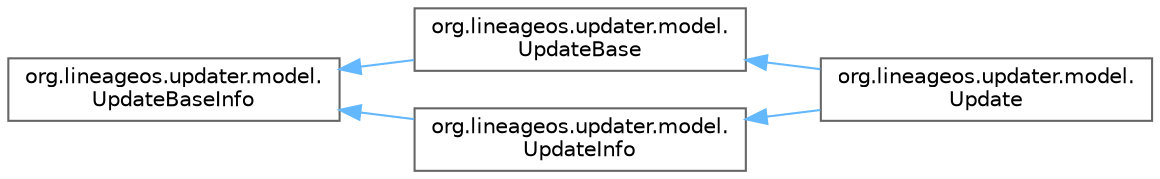 digraph "Graphical Class Hierarchy"
{
 // LATEX_PDF_SIZE
  bgcolor="transparent";
  edge [fontname=Helvetica,fontsize=10,labelfontname=Helvetica,labelfontsize=10];
  node [fontname=Helvetica,fontsize=10,shape=box,height=0.2,width=0.4];
  rankdir="LR";
  Node0 [label="org.lineageos.updater.model.\lUpdateBaseInfo",height=0.2,width=0.4,color="grey40", fillcolor="white", style="filled",URL="$interfaceorg_1_1lineageos_1_1updater_1_1model_1_1_update_base_info.html",tooltip=" "];
  Node0 -> Node1 [dir="back",color="steelblue1",style="solid"];
  Node1 [label="org.lineageos.updater.model.\lUpdateBase",height=0.2,width=0.4,color="grey40", fillcolor="white", style="filled",URL="$classorg_1_1lineageos_1_1updater_1_1model_1_1_update_base.html",tooltip=" "];
  Node1 -> Node2 [dir="back",color="steelblue1",style="solid"];
  Node2 [label="org.lineageos.updater.model.\lUpdate",height=0.2,width=0.4,color="grey40", fillcolor="white", style="filled",URL="$classorg_1_1lineageos_1_1updater_1_1model_1_1_update.html",tooltip=" "];
  Node0 -> Node3 [dir="back",color="steelblue1",style="solid"];
  Node3 [label="org.lineageos.updater.model.\lUpdateInfo",height=0.2,width=0.4,color="grey40", fillcolor="white", style="filled",URL="$interfaceorg_1_1lineageos_1_1updater_1_1model_1_1_update_info.html",tooltip=" "];
  Node3 -> Node2 [dir="back",color="steelblue1",style="solid"];
}
